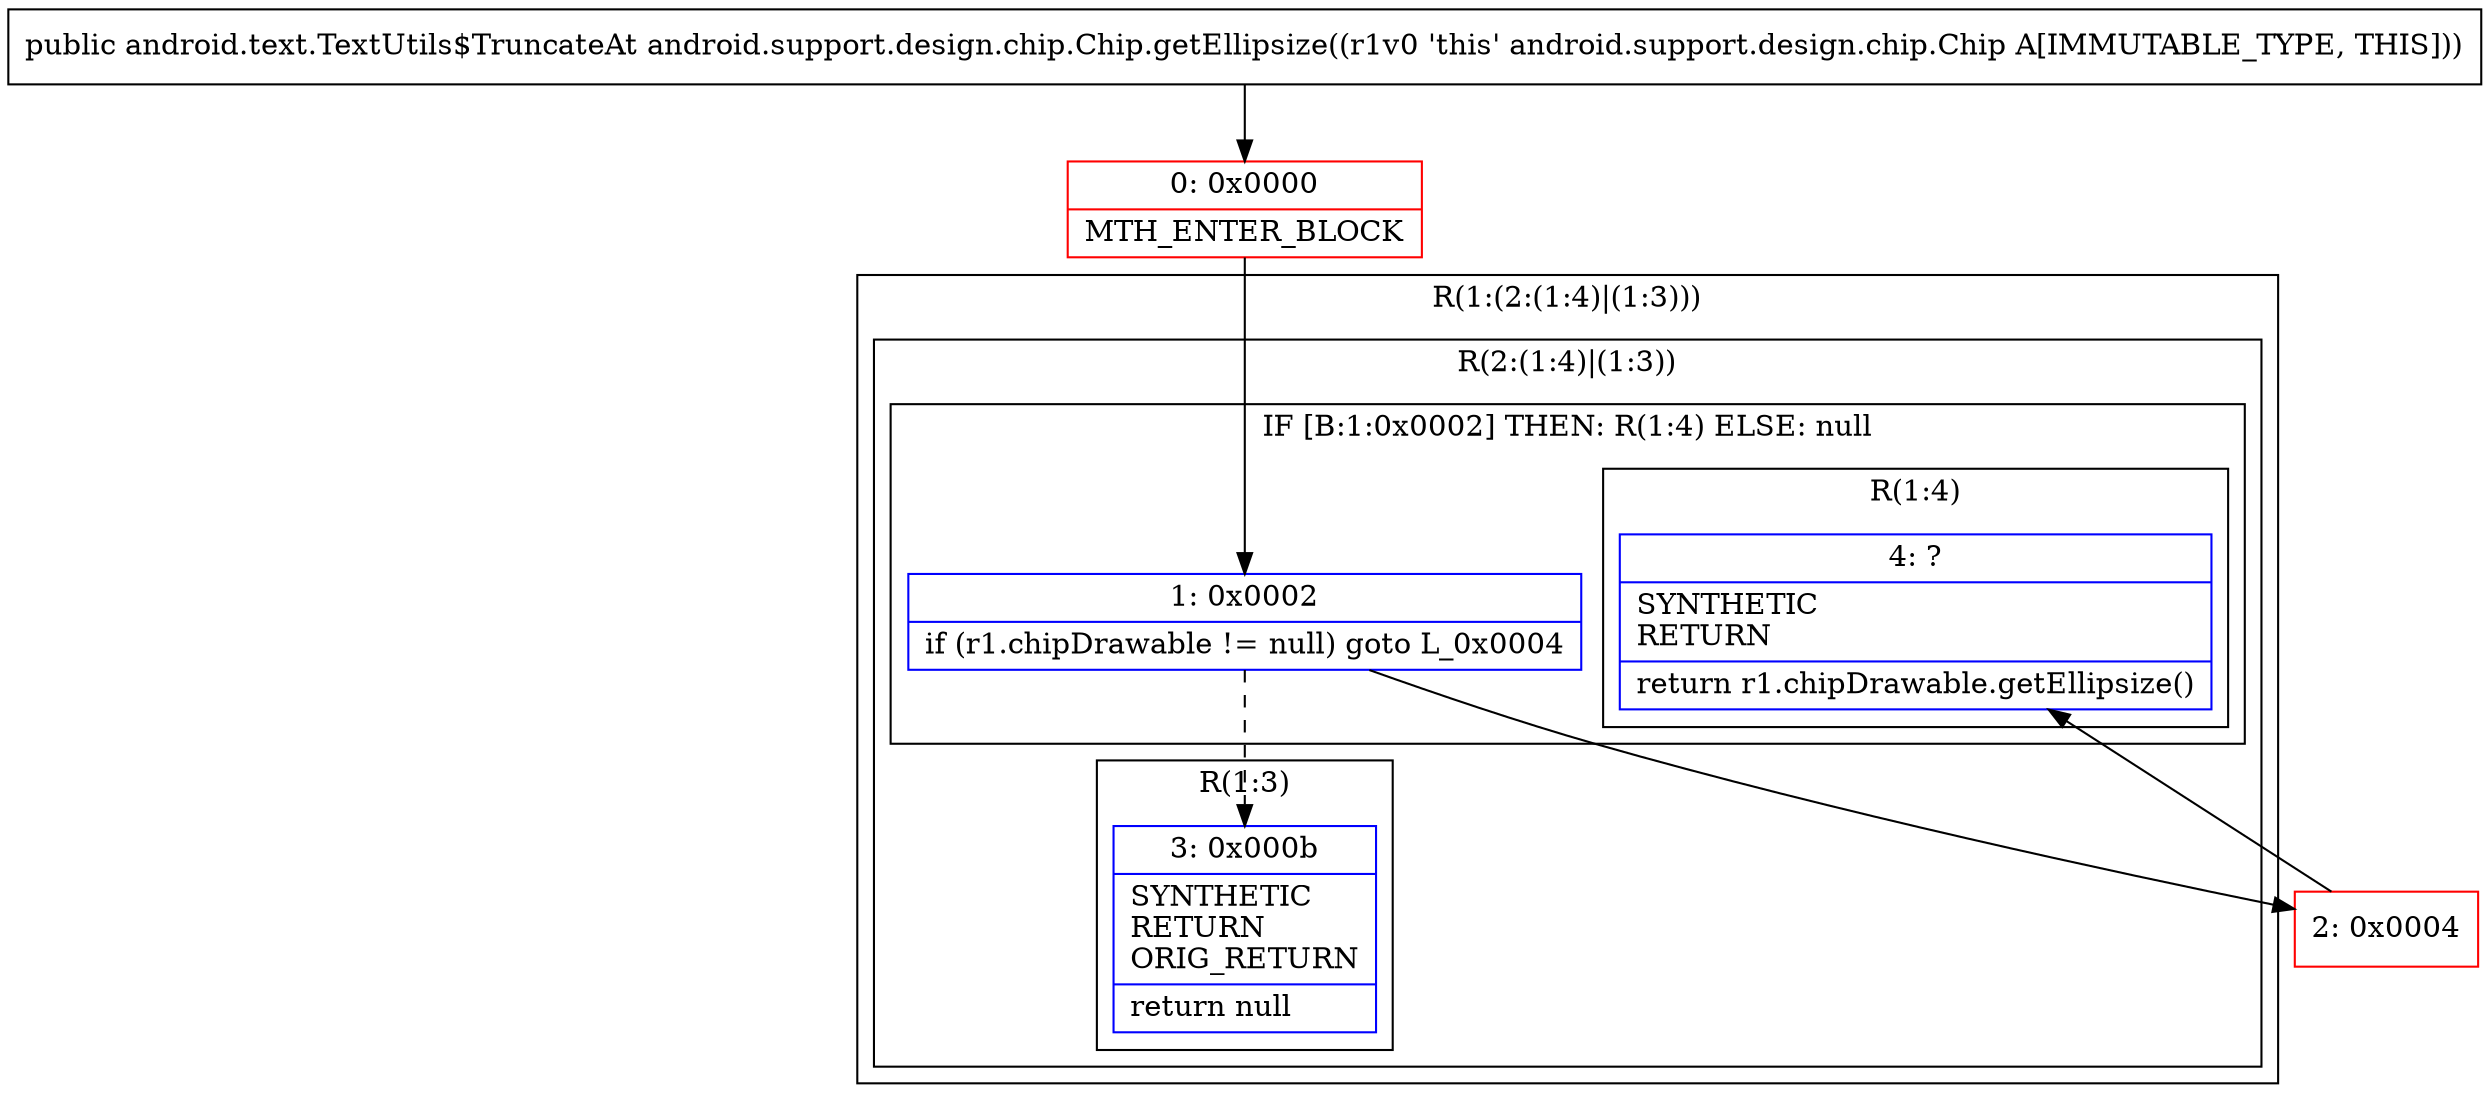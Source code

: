 digraph "CFG forandroid.support.design.chip.Chip.getEllipsize()Landroid\/text\/TextUtils$TruncateAt;" {
subgraph cluster_Region_1926734047 {
label = "R(1:(2:(1:4)|(1:3)))";
node [shape=record,color=blue];
subgraph cluster_Region_1667930330 {
label = "R(2:(1:4)|(1:3))";
node [shape=record,color=blue];
subgraph cluster_IfRegion_1954213529 {
label = "IF [B:1:0x0002] THEN: R(1:4) ELSE: null";
node [shape=record,color=blue];
Node_1 [shape=record,label="{1\:\ 0x0002|if (r1.chipDrawable != null) goto L_0x0004\l}"];
subgraph cluster_Region_101293670 {
label = "R(1:4)";
node [shape=record,color=blue];
Node_4 [shape=record,label="{4\:\ ?|SYNTHETIC\lRETURN\l|return r1.chipDrawable.getEllipsize()\l}"];
}
}
subgraph cluster_Region_1234634528 {
label = "R(1:3)";
node [shape=record,color=blue];
Node_3 [shape=record,label="{3\:\ 0x000b|SYNTHETIC\lRETURN\lORIG_RETURN\l|return null\l}"];
}
}
}
Node_0 [shape=record,color=red,label="{0\:\ 0x0000|MTH_ENTER_BLOCK\l}"];
Node_2 [shape=record,color=red,label="{2\:\ 0x0004}"];
MethodNode[shape=record,label="{public android.text.TextUtils$TruncateAt android.support.design.chip.Chip.getEllipsize((r1v0 'this' android.support.design.chip.Chip A[IMMUTABLE_TYPE, THIS])) }"];
MethodNode -> Node_0;
Node_1 -> Node_2;
Node_1 -> Node_3[style=dashed];
Node_0 -> Node_1;
Node_2 -> Node_4;
}


